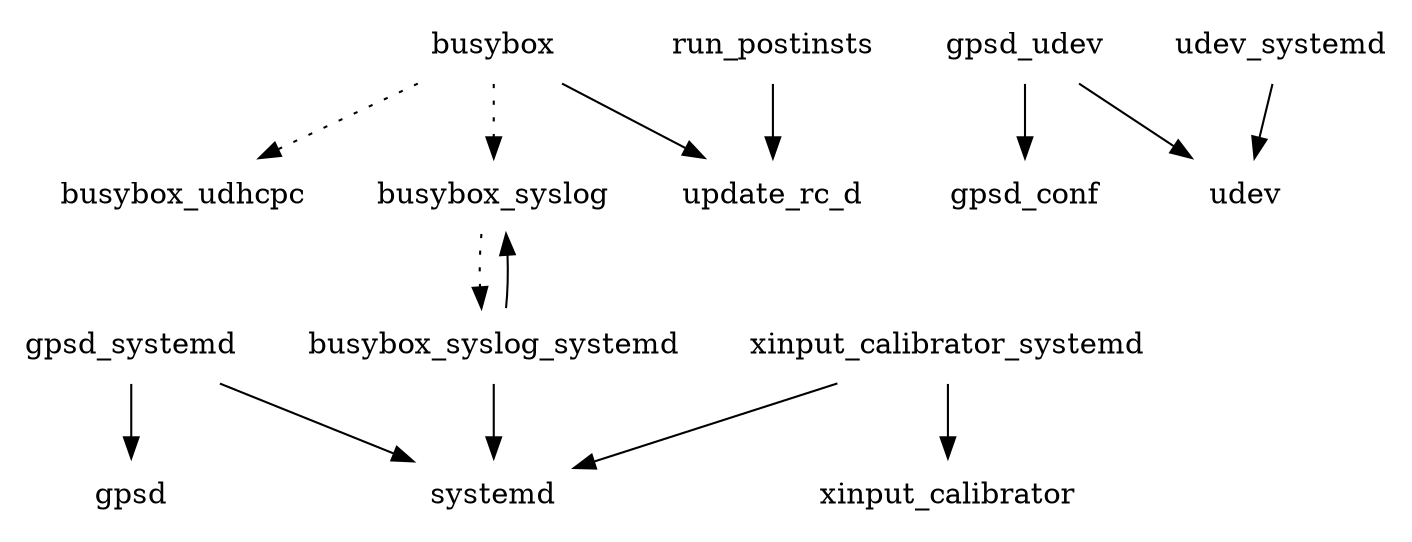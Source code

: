 digraph depends {
    node [shape=plaintext]
busybox -> busybox_syslog [style=dotted];
busybox -> busybox_udhcpc [style=dotted];
busybox -> update_rc_d;
busybox_syslog -> busybox_syslog_systemd [style=dotted];
busybox_syslog_systemd -> busybox_syslog;
busybox_syslog_systemd -> systemd;
gpsd_systemd -> gpsd;
gpsd_systemd -> systemd;
gpsd_udev -> gpsd_conf;
gpsd_udev -> udev;
run_postinsts -> update_rc_d;
udev_systemd -> udev;
xinput_calibrator_systemd -> systemd;
xinput_calibrator_systemd -> xinput_calibrator;
}
